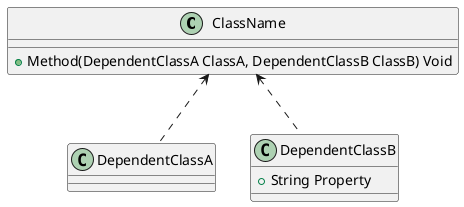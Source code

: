 @startuml

ClassName <.. DependentClassA
ClassName <.. DependentClassB

class ClassName {

  +Method(DependentClassA ClassA, DependentClassB ClassB) Void
}

class DependentClassB {
  +String Property

}

@enduml